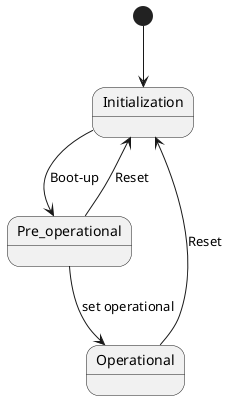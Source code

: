 @startuml Part_1 
[*] --> Initialization
Initialization --> Pre_operational : Boot-up
Pre_operational --> Initialization : Reset
Operational --> Initialization : Reset
Pre_operational --> Operational : set operational

@enduml